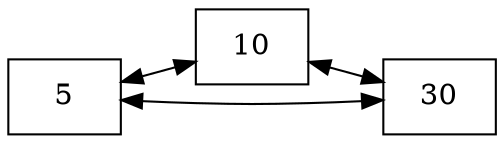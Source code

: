 digraph G {
rankdir=LR;
node [shape=record];
node0 [label="{5}"];
node0 -> node1 [dir=both];
node1 [label="{10}"];
node1 -> node2 [dir=both];
node2 [label="{30}"];
node2 -> node0 [dir=both];
}

